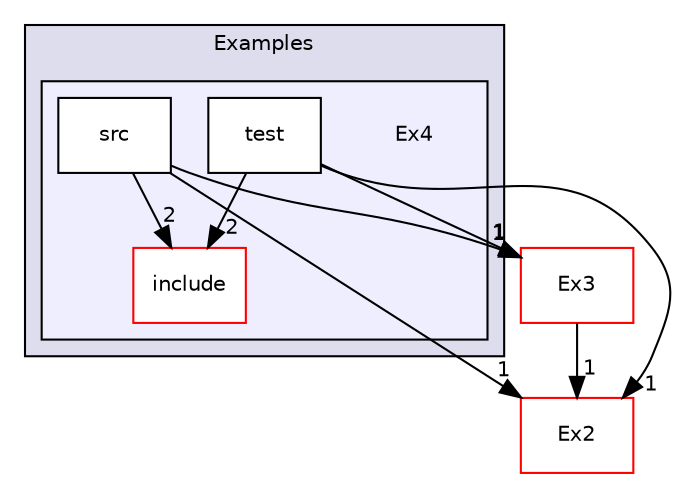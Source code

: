 digraph "/home/travis/build/AliceO2Group/AliceO2/Examples/Ex4" {
  bgcolor=transparent;
  compound=true
  node [ fontsize="10", fontname="Helvetica"];
  edge [ labelfontsize="10", labelfontname="Helvetica"];
  subgraph clusterdir_03680f297d755c096b0a1ead13ee12b7 {
    graph [ bgcolor="#ddddee", pencolor="black", label="Examples" fontname="Helvetica", fontsize="10", URL="dir_03680f297d755c096b0a1ead13ee12b7.html"]
  subgraph clusterdir_ea1c2409bec89057a2ca816ce631bb9c {
    graph [ bgcolor="#eeeeff", pencolor="black", label="" URL="dir_ea1c2409bec89057a2ca816ce631bb9c.html"];
    dir_ea1c2409bec89057a2ca816ce631bb9c [shape=plaintext label="Ex4"];
    dir_31d92464da447c2fc071b66ae2f7dc9e [shape=box label="include" color="red" fillcolor="white" style="filled" URL="dir_31d92464da447c2fc071b66ae2f7dc9e.html"];
    dir_51ebce8878ad805d853ce156da54233c [shape=box label="src" color="black" fillcolor="white" style="filled" URL="dir_51ebce8878ad805d853ce156da54233c.html"];
    dir_dc2b6b19fd8868975b9f8054bd88c22f [shape=box label="test" color="black" fillcolor="white" style="filled" URL="dir_dc2b6b19fd8868975b9f8054bd88c22f.html"];
  }
  }
  dir_796c6520f78513947d27220245881da4 [shape=box label="Ex2" color="red" URL="dir_796c6520f78513947d27220245881da4.html"];
  dir_85570e636746d5649ccd8168aece12f6 [shape=box label="Ex3" color="red" URL="dir_85570e636746d5649ccd8168aece12f6.html"];
  dir_dc2b6b19fd8868975b9f8054bd88c22f->dir_796c6520f78513947d27220245881da4 [headlabel="1", labeldistance=1.5 headhref="dir_000717_000702.html"];
  dir_dc2b6b19fd8868975b9f8054bd88c22f->dir_31d92464da447c2fc071b66ae2f7dc9e [headlabel="2", labeldistance=1.5 headhref="dir_000717_000709.html"];
  dir_dc2b6b19fd8868975b9f8054bd88c22f->dir_85570e636746d5649ccd8168aece12f6 [headlabel="1", labeldistance=1.5 headhref="dir_000717_000705.html"];
  dir_51ebce8878ad805d853ce156da54233c->dir_796c6520f78513947d27220245881da4 [headlabel="1", labeldistance=1.5 headhref="dir_000714_000702.html"];
  dir_51ebce8878ad805d853ce156da54233c->dir_31d92464da447c2fc071b66ae2f7dc9e [headlabel="2", labeldistance=1.5 headhref="dir_000714_000709.html"];
  dir_51ebce8878ad805d853ce156da54233c->dir_85570e636746d5649ccd8168aece12f6 [headlabel="1", labeldistance=1.5 headhref="dir_000714_000705.html"];
  dir_85570e636746d5649ccd8168aece12f6->dir_796c6520f78513947d27220245881da4 [headlabel="1", labeldistance=1.5 headhref="dir_000705_000702.html"];
}
